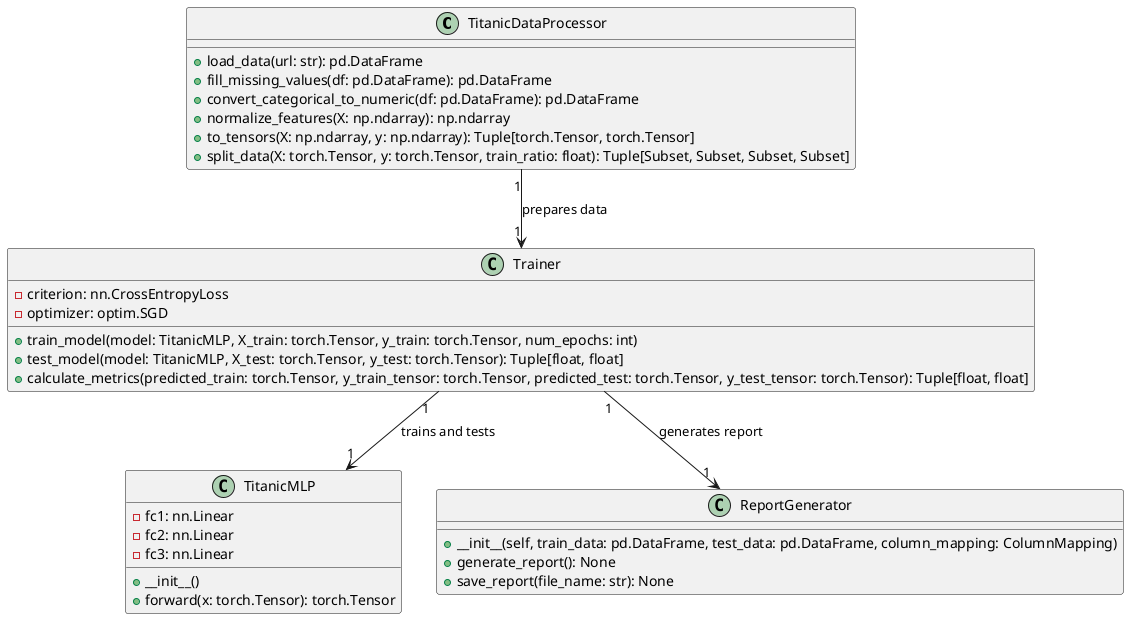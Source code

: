 @startuml

class TitanicDataProcessor {
    +load_data(url: str): pd.DataFrame
    +fill_missing_values(df: pd.DataFrame): pd.DataFrame
    +convert_categorical_to_numeric(df: pd.DataFrame): pd.DataFrame
    +normalize_features(X: np.ndarray): np.ndarray
    +to_tensors(X: np.ndarray, y: np.ndarray): Tuple[torch.Tensor, torch.Tensor]
    +split_data(X: torch.Tensor, y: torch.Tensor, train_ratio: float): Tuple[Subset, Subset, Subset, Subset]
}

class TitanicMLP {
    +__init__()
    +forward(x: torch.Tensor): torch.Tensor
    -fc1: nn.Linear
    -fc2: nn.Linear
    -fc3: nn.Linear
}

class Trainer {
    +train_model(model: TitanicMLP, X_train: torch.Tensor, y_train: torch.Tensor, num_epochs: int)
    +test_model(model: TitanicMLP, X_test: torch.Tensor, y_test: torch.Tensor): Tuple[float, float]
    +calculate_metrics(predicted_train: torch.Tensor, y_train_tensor: torch.Tensor, predicted_test: torch.Tensor, y_test_tensor: torch.Tensor): Tuple[float, float]
    -criterion: nn.CrossEntropyLoss
    -optimizer: optim.SGD
}

class ReportGenerator {
    +__init__(self, train_data: pd.DataFrame, test_data: pd.DataFrame, column_mapping: ColumnMapping)
    +generate_report(): None
    +save_report(file_name: str): None
}

TitanicDataProcessor "1" --> "1" Trainer : prepares data
Trainer "1" --> "1" TitanicMLP : trains and tests
Trainer "1" --> "1" ReportGenerator : generates report

@enduml
